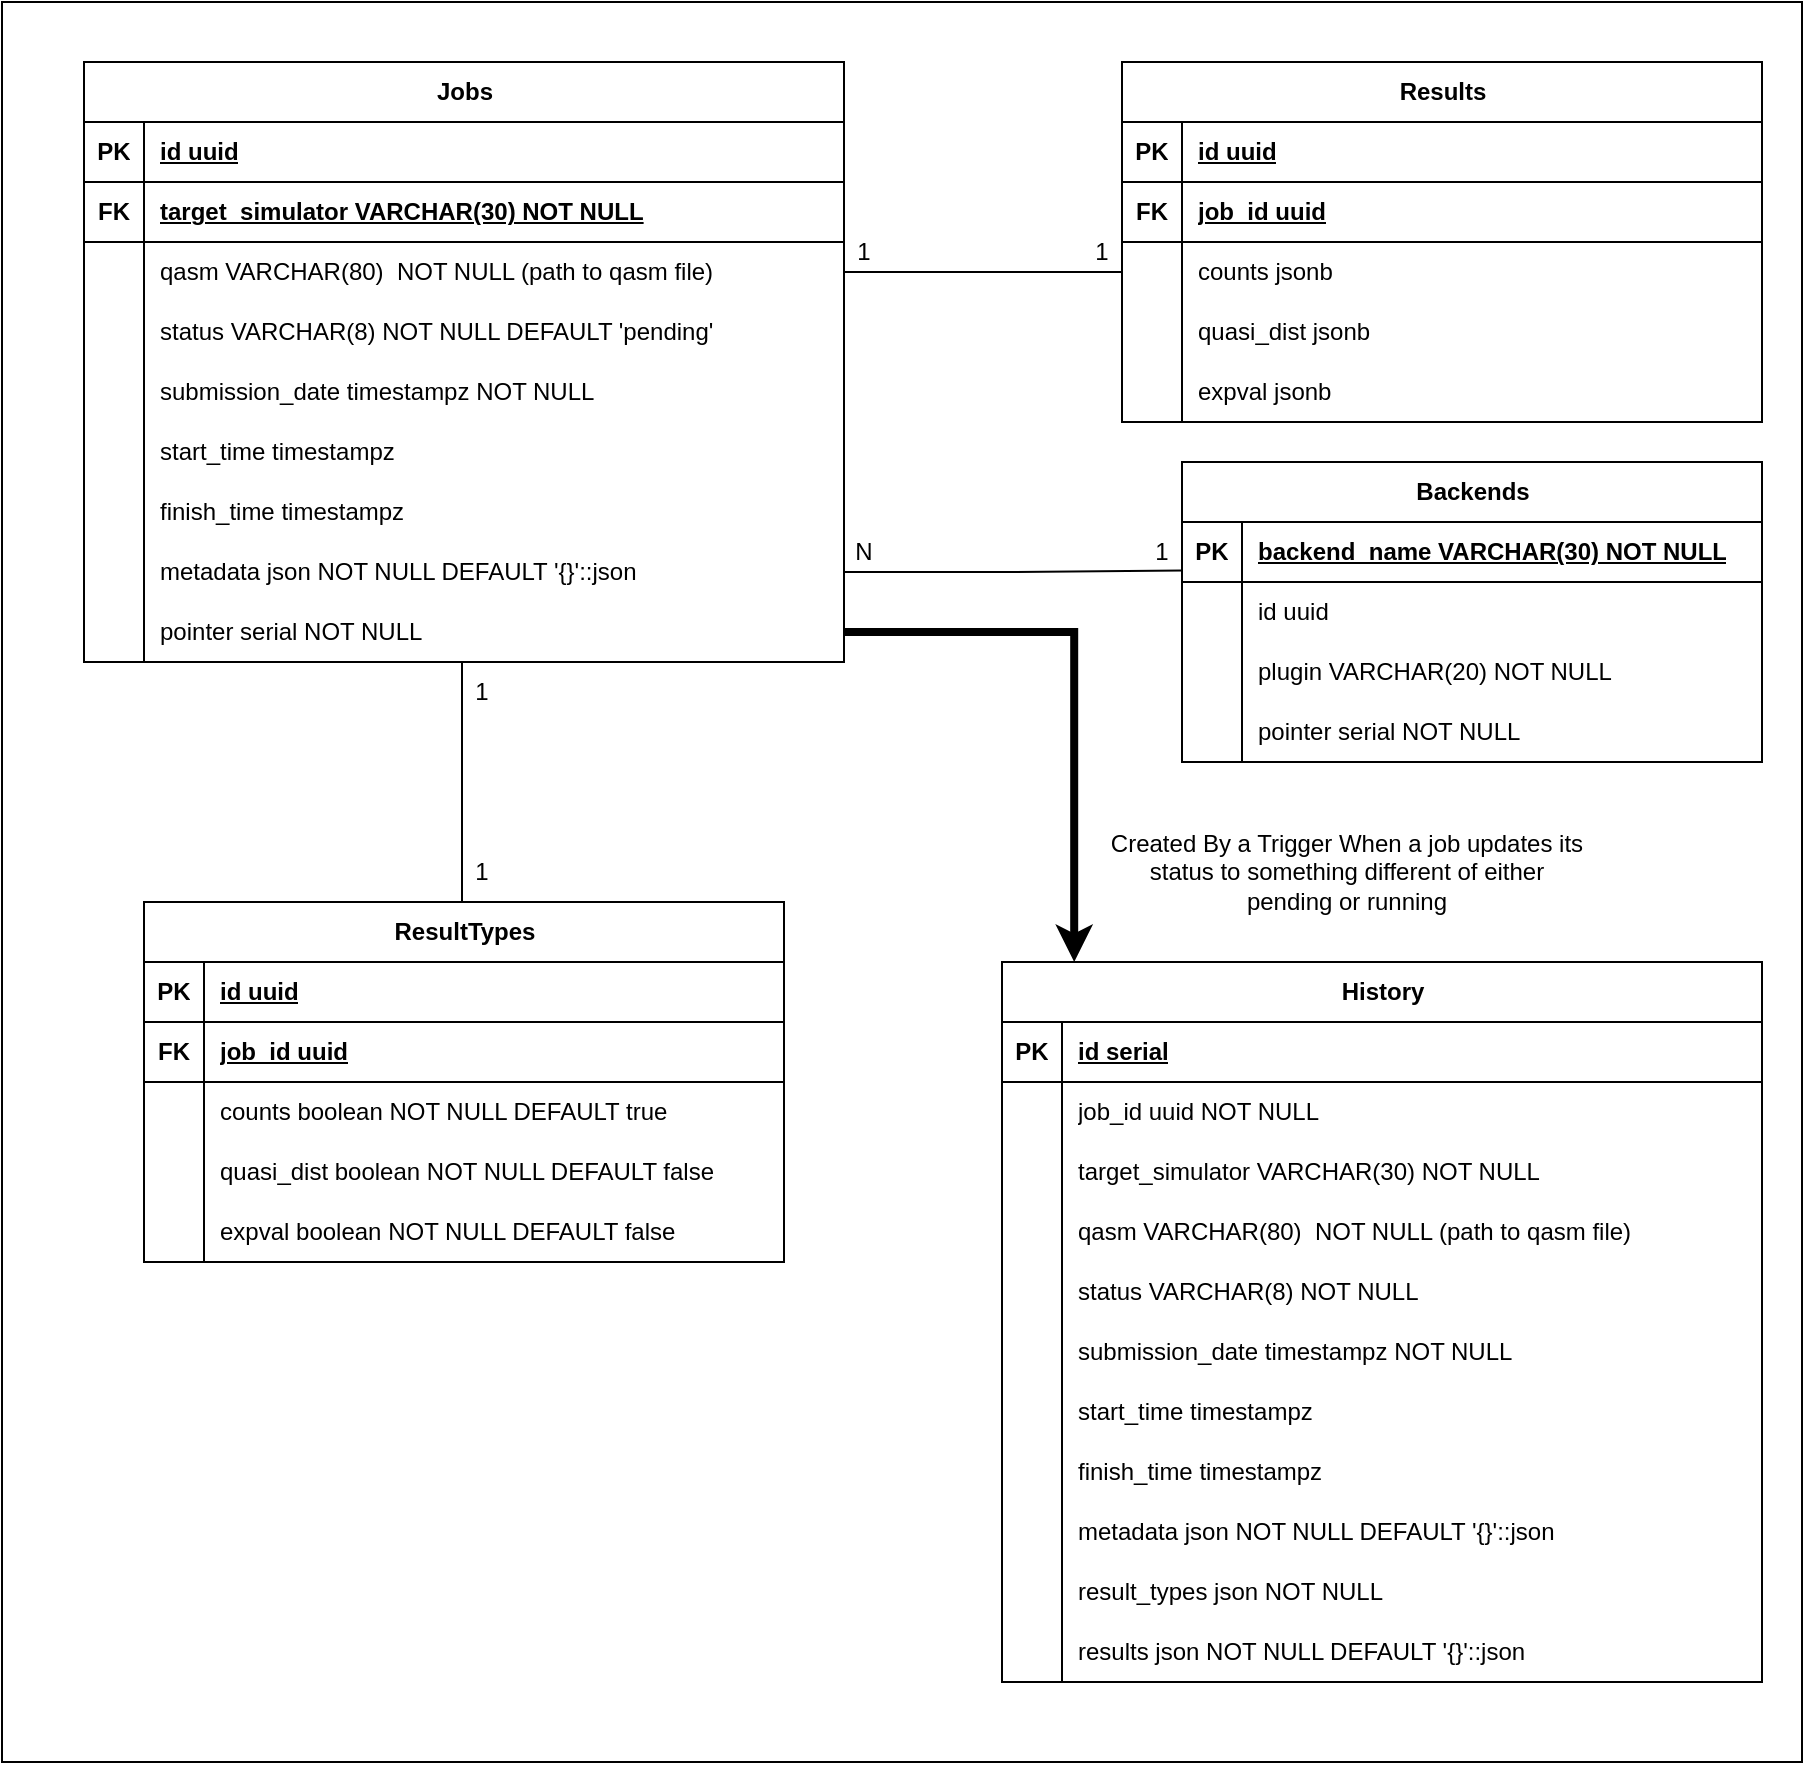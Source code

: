 <mxfile version="26.1.1">
  <diagram name="Page-1" id="h4b7B1U0zGi3hGMNGquD">
    <mxGraphModel dx="2218" dy="788" grid="1" gridSize="10" guides="1" tooltips="1" connect="1" arrows="1" fold="1" page="1" pageScale="1" pageWidth="850" pageHeight="1400" math="0" shadow="0">
      <root>
        <mxCell id="0" />
        <mxCell id="1" parent="0" />
        <mxCell id="34C8XOPe8z9zlyz_Jeeb-11" value="" style="rounded=0;whiteSpace=wrap;html=1;" parent="1" vertex="1">
          <mxGeometry x="-200" y="10" width="900" height="880" as="geometry" />
        </mxCell>
        <mxCell id="qSUmNrxb6bD3cXBzRYwh-1" value="Jobs" style="shape=table;startSize=30;container=1;collapsible=1;childLayout=tableLayout;fixedRows=1;rowLines=0;fontStyle=1;align=center;resizeLast=1;html=1;" parent="1" vertex="1">
          <mxGeometry x="-159" y="40" width="380" height="300" as="geometry" />
        </mxCell>
        <mxCell id="qSUmNrxb6bD3cXBzRYwh-2" value="" style="shape=tableRow;horizontal=0;startSize=0;swimlaneHead=0;swimlaneBody=0;fillColor=none;collapsible=0;dropTarget=0;points=[[0,0.5],[1,0.5]];portConstraint=eastwest;top=0;left=0;right=0;bottom=1;" parent="qSUmNrxb6bD3cXBzRYwh-1" vertex="1">
          <mxGeometry y="30" width="380" height="30" as="geometry" />
        </mxCell>
        <mxCell id="qSUmNrxb6bD3cXBzRYwh-3" value="PK" style="shape=partialRectangle;connectable=0;fillColor=none;top=0;left=0;bottom=0;right=0;fontStyle=1;overflow=hidden;whiteSpace=wrap;html=1;" parent="qSUmNrxb6bD3cXBzRYwh-2" vertex="1">
          <mxGeometry width="30" height="30" as="geometry">
            <mxRectangle width="30" height="30" as="alternateBounds" />
          </mxGeometry>
        </mxCell>
        <mxCell id="qSUmNrxb6bD3cXBzRYwh-4" value="id uuid" style="shape=partialRectangle;connectable=0;fillColor=none;top=0;left=0;bottom=0;right=0;align=left;spacingLeft=6;fontStyle=5;overflow=hidden;whiteSpace=wrap;html=1;" parent="qSUmNrxb6bD3cXBzRYwh-2" vertex="1">
          <mxGeometry x="30" width="350" height="30" as="geometry">
            <mxRectangle width="350" height="30" as="alternateBounds" />
          </mxGeometry>
        </mxCell>
        <mxCell id="34C8XOPe8z9zlyz_Jeeb-1" value="" style="shape=tableRow;horizontal=0;startSize=0;swimlaneHead=0;swimlaneBody=0;fillColor=none;collapsible=0;dropTarget=0;points=[[0,0.5],[1,0.5]];portConstraint=eastwest;top=0;left=0;right=0;bottom=1;" parent="qSUmNrxb6bD3cXBzRYwh-1" vertex="1">
          <mxGeometry y="60" width="380" height="30" as="geometry" />
        </mxCell>
        <mxCell id="34C8XOPe8z9zlyz_Jeeb-2" value="FK" style="shape=partialRectangle;connectable=0;fillColor=none;top=0;left=0;bottom=0;right=0;fontStyle=1;overflow=hidden;whiteSpace=wrap;html=1;" parent="34C8XOPe8z9zlyz_Jeeb-1" vertex="1">
          <mxGeometry width="30" height="30" as="geometry">
            <mxRectangle width="30" height="30" as="alternateBounds" />
          </mxGeometry>
        </mxCell>
        <mxCell id="34C8XOPe8z9zlyz_Jeeb-3" value="target_simulator VARCHAR(30) NOT NULL" style="shape=partialRectangle;connectable=0;fillColor=none;top=0;left=0;bottom=0;right=0;align=left;spacingLeft=6;fontStyle=5;overflow=hidden;whiteSpace=wrap;html=1;" parent="34C8XOPe8z9zlyz_Jeeb-1" vertex="1">
          <mxGeometry x="30" width="350" height="30" as="geometry">
            <mxRectangle width="350" height="30" as="alternateBounds" />
          </mxGeometry>
        </mxCell>
        <mxCell id="qSUmNrxb6bD3cXBzRYwh-11" value="" style="shape=tableRow;horizontal=0;startSize=0;swimlaneHead=0;swimlaneBody=0;fillColor=none;collapsible=0;dropTarget=0;points=[[0,0.5],[1,0.5]];portConstraint=eastwest;top=0;left=0;right=0;bottom=0;" parent="qSUmNrxb6bD3cXBzRYwh-1" vertex="1">
          <mxGeometry y="90" width="380" height="30" as="geometry" />
        </mxCell>
        <mxCell id="qSUmNrxb6bD3cXBzRYwh-12" value="" style="shape=partialRectangle;connectable=0;fillColor=none;top=0;left=0;bottom=0;right=0;editable=1;overflow=hidden;whiteSpace=wrap;html=1;" parent="qSUmNrxb6bD3cXBzRYwh-11" vertex="1">
          <mxGeometry width="30" height="30" as="geometry">
            <mxRectangle width="30" height="30" as="alternateBounds" />
          </mxGeometry>
        </mxCell>
        <mxCell id="qSUmNrxb6bD3cXBzRYwh-13" value="qasm VARCHAR(80)&amp;nbsp; NOT NULL (path to qasm file)&lt;span style=&quot;color: light-dark(rgb(0, 0, 0), rgb(255, 255, 255)); background-color: transparent;&quot;&gt;&amp;nbsp;&lt;/span&gt;" style="shape=partialRectangle;connectable=0;fillColor=none;top=0;left=0;bottom=0;right=0;align=left;spacingLeft=6;overflow=hidden;whiteSpace=wrap;html=1;" parent="qSUmNrxb6bD3cXBzRYwh-11" vertex="1">
          <mxGeometry x="30" width="350" height="30" as="geometry">
            <mxRectangle width="350" height="30" as="alternateBounds" />
          </mxGeometry>
        </mxCell>
        <mxCell id="qSUmNrxb6bD3cXBzRYwh-14" value="" style="shape=tableRow;horizontal=0;startSize=0;swimlaneHead=0;swimlaneBody=0;fillColor=none;collapsible=0;dropTarget=0;points=[[0,0.5],[1,0.5]];portConstraint=eastwest;top=0;left=0;right=0;bottom=0;" parent="qSUmNrxb6bD3cXBzRYwh-1" vertex="1">
          <mxGeometry y="120" width="380" height="30" as="geometry" />
        </mxCell>
        <mxCell id="qSUmNrxb6bD3cXBzRYwh-15" value="" style="shape=partialRectangle;connectable=0;fillColor=none;top=0;left=0;bottom=0;right=0;editable=1;overflow=hidden;whiteSpace=wrap;html=1;" parent="qSUmNrxb6bD3cXBzRYwh-14" vertex="1">
          <mxGeometry width="30" height="30" as="geometry">
            <mxRectangle width="30" height="30" as="alternateBounds" />
          </mxGeometry>
        </mxCell>
        <mxCell id="qSUmNrxb6bD3cXBzRYwh-16" value="status VARCHAR(8) NOT NULL DEFAULT &#39;pending&#39;" style="shape=partialRectangle;connectable=0;fillColor=none;top=0;left=0;bottom=0;right=0;align=left;spacingLeft=6;overflow=hidden;whiteSpace=wrap;html=1;" parent="qSUmNrxb6bD3cXBzRYwh-14" vertex="1">
          <mxGeometry x="30" width="350" height="30" as="geometry">
            <mxRectangle width="350" height="30" as="alternateBounds" />
          </mxGeometry>
        </mxCell>
        <mxCell id="qSUmNrxb6bD3cXBzRYwh-29" value="" style="shape=tableRow;horizontal=0;startSize=0;swimlaneHead=0;swimlaneBody=0;fillColor=none;collapsible=0;dropTarget=0;points=[[0,0.5],[1,0.5]];portConstraint=eastwest;top=0;left=0;right=0;bottom=0;" parent="qSUmNrxb6bD3cXBzRYwh-1" vertex="1">
          <mxGeometry y="150" width="380" height="30" as="geometry" />
        </mxCell>
        <mxCell id="qSUmNrxb6bD3cXBzRYwh-30" value="" style="shape=partialRectangle;connectable=0;fillColor=none;top=0;left=0;bottom=0;right=0;editable=1;overflow=hidden;whiteSpace=wrap;html=1;" parent="qSUmNrxb6bD3cXBzRYwh-29" vertex="1">
          <mxGeometry width="30" height="30" as="geometry">
            <mxRectangle width="30" height="30" as="alternateBounds" />
          </mxGeometry>
        </mxCell>
        <mxCell id="qSUmNrxb6bD3cXBzRYwh-31" value="submission_date timestampz NOT NULL" style="shape=partialRectangle;connectable=0;fillColor=none;top=0;left=0;bottom=0;right=0;align=left;spacingLeft=6;overflow=hidden;whiteSpace=wrap;html=1;" parent="qSUmNrxb6bD3cXBzRYwh-29" vertex="1">
          <mxGeometry x="30" width="350" height="30" as="geometry">
            <mxRectangle width="350" height="30" as="alternateBounds" />
          </mxGeometry>
        </mxCell>
        <mxCell id="qSUmNrxb6bD3cXBzRYwh-32" value="" style="shape=tableRow;horizontal=0;startSize=0;swimlaneHead=0;swimlaneBody=0;fillColor=none;collapsible=0;dropTarget=0;points=[[0,0.5],[1,0.5]];portConstraint=eastwest;top=0;left=0;right=0;bottom=0;" parent="qSUmNrxb6bD3cXBzRYwh-1" vertex="1">
          <mxGeometry y="180" width="380" height="30" as="geometry" />
        </mxCell>
        <mxCell id="qSUmNrxb6bD3cXBzRYwh-33" value="" style="shape=partialRectangle;connectable=0;fillColor=none;top=0;left=0;bottom=0;right=0;editable=1;overflow=hidden;whiteSpace=wrap;html=1;" parent="qSUmNrxb6bD3cXBzRYwh-32" vertex="1">
          <mxGeometry width="30" height="30" as="geometry">
            <mxRectangle width="30" height="30" as="alternateBounds" />
          </mxGeometry>
        </mxCell>
        <mxCell id="qSUmNrxb6bD3cXBzRYwh-34" value="start_time timestampz" style="shape=partialRectangle;connectable=0;fillColor=none;top=0;left=0;bottom=0;right=0;align=left;spacingLeft=6;overflow=hidden;whiteSpace=wrap;html=1;" parent="qSUmNrxb6bD3cXBzRYwh-32" vertex="1">
          <mxGeometry x="30" width="350" height="30" as="geometry">
            <mxRectangle width="350" height="30" as="alternateBounds" />
          </mxGeometry>
        </mxCell>
        <mxCell id="qSUmNrxb6bD3cXBzRYwh-60" value="" style="shape=tableRow;horizontal=0;startSize=0;swimlaneHead=0;swimlaneBody=0;fillColor=none;collapsible=0;dropTarget=0;points=[[0,0.5],[1,0.5]];portConstraint=eastwest;top=0;left=0;right=0;bottom=0;" parent="qSUmNrxb6bD3cXBzRYwh-1" vertex="1">
          <mxGeometry y="210" width="380" height="30" as="geometry" />
        </mxCell>
        <mxCell id="qSUmNrxb6bD3cXBzRYwh-61" value="" style="shape=partialRectangle;connectable=0;fillColor=none;top=0;left=0;bottom=0;right=0;editable=1;overflow=hidden;whiteSpace=wrap;html=1;" parent="qSUmNrxb6bD3cXBzRYwh-60" vertex="1">
          <mxGeometry width="30" height="30" as="geometry">
            <mxRectangle width="30" height="30" as="alternateBounds" />
          </mxGeometry>
        </mxCell>
        <mxCell id="qSUmNrxb6bD3cXBzRYwh-62" value="finish_time timestampz" style="shape=partialRectangle;connectable=0;fillColor=none;top=0;left=0;bottom=0;right=0;align=left;spacingLeft=6;overflow=hidden;whiteSpace=wrap;html=1;" parent="qSUmNrxb6bD3cXBzRYwh-60" vertex="1">
          <mxGeometry x="30" width="350" height="30" as="geometry">
            <mxRectangle width="350" height="30" as="alternateBounds" />
          </mxGeometry>
        </mxCell>
        <mxCell id="qSUmNrxb6bD3cXBzRYwh-69" value="" style="shape=tableRow;horizontal=0;startSize=0;swimlaneHead=0;swimlaneBody=0;fillColor=none;collapsible=0;dropTarget=0;points=[[0,0.5],[1,0.5]];portConstraint=eastwest;top=0;left=0;right=0;bottom=0;" parent="qSUmNrxb6bD3cXBzRYwh-1" vertex="1">
          <mxGeometry y="240" width="380" height="30" as="geometry" />
        </mxCell>
        <mxCell id="qSUmNrxb6bD3cXBzRYwh-70" value="" style="shape=partialRectangle;connectable=0;fillColor=none;top=0;left=0;bottom=0;right=0;editable=1;overflow=hidden;whiteSpace=wrap;html=1;" parent="qSUmNrxb6bD3cXBzRYwh-69" vertex="1">
          <mxGeometry width="30" height="30" as="geometry">
            <mxRectangle width="30" height="30" as="alternateBounds" />
          </mxGeometry>
        </mxCell>
        <mxCell id="qSUmNrxb6bD3cXBzRYwh-71" value="metadata json NOT NULL DEFAULT &#39;{}&#39;::json" style="shape=partialRectangle;connectable=0;fillColor=none;top=0;left=0;bottom=0;right=0;align=left;spacingLeft=6;overflow=hidden;whiteSpace=wrap;html=1;" parent="qSUmNrxb6bD3cXBzRYwh-69" vertex="1">
          <mxGeometry x="30" width="350" height="30" as="geometry">
            <mxRectangle width="350" height="30" as="alternateBounds" />
          </mxGeometry>
        </mxCell>
        <mxCell id="qjQ7KPCYM_x2GBIL7XWy-1" value="" style="shape=tableRow;horizontal=0;startSize=0;swimlaneHead=0;swimlaneBody=0;fillColor=none;collapsible=0;dropTarget=0;points=[[0,0.5],[1,0.5]];portConstraint=eastwest;top=0;left=0;right=0;bottom=0;" parent="qSUmNrxb6bD3cXBzRYwh-1" vertex="1">
          <mxGeometry y="270" width="380" height="30" as="geometry" />
        </mxCell>
        <mxCell id="qjQ7KPCYM_x2GBIL7XWy-2" value="" style="shape=partialRectangle;connectable=0;fillColor=none;top=0;left=0;bottom=0;right=0;editable=1;overflow=hidden;whiteSpace=wrap;html=1;" parent="qjQ7KPCYM_x2GBIL7XWy-1" vertex="1">
          <mxGeometry width="30" height="30" as="geometry">
            <mxRectangle width="30" height="30" as="alternateBounds" />
          </mxGeometry>
        </mxCell>
        <mxCell id="qjQ7KPCYM_x2GBIL7XWy-3" value="pointer serial NOT NULL" style="shape=partialRectangle;connectable=0;fillColor=none;top=0;left=0;bottom=0;right=0;align=left;spacingLeft=6;overflow=hidden;whiteSpace=wrap;html=1;" parent="qjQ7KPCYM_x2GBIL7XWy-1" vertex="1">
          <mxGeometry x="30" width="350" height="30" as="geometry">
            <mxRectangle width="350" height="30" as="alternateBounds" />
          </mxGeometry>
        </mxCell>
        <mxCell id="qSUmNrxb6bD3cXBzRYwh-76" value="Results" style="shape=table;startSize=30;container=1;collapsible=1;childLayout=tableLayout;fixedRows=1;rowLines=0;fontStyle=1;align=center;resizeLast=1;html=1;" parent="1" vertex="1">
          <mxGeometry x="360" y="40" width="320" height="180" as="geometry" />
        </mxCell>
        <mxCell id="qSUmNrxb6bD3cXBzRYwh-77" value="" style="shape=tableRow;horizontal=0;startSize=0;swimlaneHead=0;swimlaneBody=0;fillColor=none;collapsible=0;dropTarget=0;points=[[0,0.5],[1,0.5]];portConstraint=eastwest;top=0;left=0;right=0;bottom=1;" parent="qSUmNrxb6bD3cXBzRYwh-76" vertex="1">
          <mxGeometry y="30" width="320" height="30" as="geometry" />
        </mxCell>
        <mxCell id="qSUmNrxb6bD3cXBzRYwh-78" value="PK" style="shape=partialRectangle;connectable=0;fillColor=none;top=0;left=0;bottom=0;right=0;fontStyle=1;overflow=hidden;whiteSpace=wrap;html=1;" parent="qSUmNrxb6bD3cXBzRYwh-77" vertex="1">
          <mxGeometry width="30" height="30" as="geometry">
            <mxRectangle width="30" height="30" as="alternateBounds" />
          </mxGeometry>
        </mxCell>
        <mxCell id="qSUmNrxb6bD3cXBzRYwh-79" value="id uuid" style="shape=partialRectangle;connectable=0;fillColor=none;top=0;left=0;bottom=0;right=0;align=left;spacingLeft=6;fontStyle=5;overflow=hidden;whiteSpace=wrap;html=1;" parent="qSUmNrxb6bD3cXBzRYwh-77" vertex="1">
          <mxGeometry x="30" width="290" height="30" as="geometry">
            <mxRectangle width="290" height="30" as="alternateBounds" />
          </mxGeometry>
        </mxCell>
        <mxCell id="T5I2Iu4_kJFg0EDjNh_o-1" value="" style="shape=tableRow;horizontal=0;startSize=0;swimlaneHead=0;swimlaneBody=0;fillColor=none;collapsible=0;dropTarget=0;points=[[0,0.5],[1,0.5]];portConstraint=eastwest;top=0;left=0;right=0;bottom=1;" parent="qSUmNrxb6bD3cXBzRYwh-76" vertex="1">
          <mxGeometry y="60" width="320" height="30" as="geometry" />
        </mxCell>
        <mxCell id="T5I2Iu4_kJFg0EDjNh_o-2" value="FK" style="shape=partialRectangle;connectable=0;fillColor=none;top=0;left=0;bottom=0;right=0;fontStyle=1;overflow=hidden;whiteSpace=wrap;html=1;" parent="T5I2Iu4_kJFg0EDjNh_o-1" vertex="1">
          <mxGeometry width="30" height="30" as="geometry">
            <mxRectangle width="30" height="30" as="alternateBounds" />
          </mxGeometry>
        </mxCell>
        <mxCell id="T5I2Iu4_kJFg0EDjNh_o-3" value="job_id uuid" style="shape=partialRectangle;connectable=0;fillColor=none;top=0;left=0;bottom=0;right=0;align=left;spacingLeft=6;fontStyle=5;overflow=hidden;whiteSpace=wrap;html=1;" parent="T5I2Iu4_kJFg0EDjNh_o-1" vertex="1">
          <mxGeometry x="30" width="290" height="30" as="geometry">
            <mxRectangle width="290" height="30" as="alternateBounds" />
          </mxGeometry>
        </mxCell>
        <mxCell id="qSUmNrxb6bD3cXBzRYwh-83" value="" style="shape=tableRow;horizontal=0;startSize=0;swimlaneHead=0;swimlaneBody=0;fillColor=none;collapsible=0;dropTarget=0;points=[[0,0.5],[1,0.5]];portConstraint=eastwest;top=0;left=0;right=0;bottom=0;" parent="qSUmNrxb6bD3cXBzRYwh-76" vertex="1">
          <mxGeometry y="90" width="320" height="30" as="geometry" />
        </mxCell>
        <mxCell id="qSUmNrxb6bD3cXBzRYwh-84" value="" style="shape=partialRectangle;connectable=0;fillColor=none;top=0;left=0;bottom=0;right=0;editable=1;overflow=hidden;whiteSpace=wrap;html=1;" parent="qSUmNrxb6bD3cXBzRYwh-83" vertex="1">
          <mxGeometry width="30" height="30" as="geometry">
            <mxRectangle width="30" height="30" as="alternateBounds" />
          </mxGeometry>
        </mxCell>
        <mxCell id="qSUmNrxb6bD3cXBzRYwh-85" value="counts jsonb" style="shape=partialRectangle;connectable=0;fillColor=none;top=0;left=0;bottom=0;right=0;align=left;spacingLeft=6;overflow=hidden;whiteSpace=wrap;html=1;fontStyle=0;strokeWidth=4;strokeColor=inherit;" parent="qSUmNrxb6bD3cXBzRYwh-83" vertex="1">
          <mxGeometry x="30" width="290" height="30" as="geometry">
            <mxRectangle width="290" height="30" as="alternateBounds" />
          </mxGeometry>
        </mxCell>
        <mxCell id="T5I2Iu4_kJFg0EDjNh_o-5" value="" style="shape=tableRow;horizontal=0;startSize=0;swimlaneHead=0;swimlaneBody=0;fillColor=none;collapsible=0;dropTarget=0;points=[[0,0.5],[1,0.5]];portConstraint=eastwest;top=0;left=0;right=0;bottom=0;strokeColor=inherit;" parent="qSUmNrxb6bD3cXBzRYwh-76" vertex="1">
          <mxGeometry y="120" width="320" height="30" as="geometry" />
        </mxCell>
        <mxCell id="T5I2Iu4_kJFg0EDjNh_o-6" value="" style="shape=partialRectangle;connectable=0;fillColor=none;top=0;left=0;bottom=0;right=0;editable=1;overflow=hidden;whiteSpace=wrap;html=1;" parent="T5I2Iu4_kJFg0EDjNh_o-5" vertex="1">
          <mxGeometry width="30" height="30" as="geometry">
            <mxRectangle width="30" height="30" as="alternateBounds" />
          </mxGeometry>
        </mxCell>
        <mxCell id="T5I2Iu4_kJFg0EDjNh_o-7" value="quasi_dist jsonb" style="shape=partialRectangle;connectable=0;fillColor=none;top=0;left=0;bottom=0;right=0;align=left;spacingLeft=6;overflow=hidden;whiteSpace=wrap;html=1;fontStyle=0;strokeWidth=4;" parent="T5I2Iu4_kJFg0EDjNh_o-5" vertex="1">
          <mxGeometry x="30" width="290" height="30" as="geometry">
            <mxRectangle width="290" height="30" as="alternateBounds" />
          </mxGeometry>
        </mxCell>
        <mxCell id="T5I2Iu4_kJFg0EDjNh_o-8" value="" style="shape=tableRow;horizontal=0;startSize=0;swimlaneHead=0;swimlaneBody=0;fillColor=none;collapsible=0;dropTarget=0;points=[[0,0.5],[1,0.5]];portConstraint=eastwest;top=0;left=0;right=0;bottom=0;" parent="qSUmNrxb6bD3cXBzRYwh-76" vertex="1">
          <mxGeometry y="150" width="320" height="30" as="geometry" />
        </mxCell>
        <mxCell id="T5I2Iu4_kJFg0EDjNh_o-9" value="" style="shape=partialRectangle;connectable=0;fillColor=none;top=0;left=0;bottom=0;right=0;editable=1;overflow=hidden;whiteSpace=wrap;html=1;" parent="T5I2Iu4_kJFg0EDjNh_o-8" vertex="1">
          <mxGeometry width="30" height="30" as="geometry">
            <mxRectangle width="30" height="30" as="alternateBounds" />
          </mxGeometry>
        </mxCell>
        <mxCell id="T5I2Iu4_kJFg0EDjNh_o-10" value="expval&amp;nbsp;jsonb" style="shape=partialRectangle;connectable=0;fillColor=none;top=0;left=0;bottom=0;right=0;align=left;spacingLeft=6;overflow=hidden;whiteSpace=wrap;html=1;fontStyle=0;strokeWidth=4;" parent="T5I2Iu4_kJFg0EDjNh_o-8" vertex="1">
          <mxGeometry x="30" width="290" height="30" as="geometry">
            <mxRectangle width="290" height="30" as="alternateBounds" />
          </mxGeometry>
        </mxCell>
        <mxCell id="6Ae5rPAAOc8if27cERHe-1" style="edgeStyle=orthogonalEdgeStyle;rounded=0;orthogonalLoop=1;jettySize=auto;html=1;exitX=0;exitY=0.5;exitDx=0;exitDy=0;entryX=1;entryY=0.5;entryDx=0;entryDy=0;endArrow=none;startFill=0;" parent="1" source="qSUmNrxb6bD3cXBzRYwh-83" target="qSUmNrxb6bD3cXBzRYwh-11" edge="1">
          <mxGeometry relative="1" as="geometry">
            <mxPoint x="221" y="205" as="targetPoint" />
          </mxGeometry>
        </mxCell>
        <mxCell id="6Ae5rPAAOc8if27cERHe-2" value="1" style="text;html=1;align=center;verticalAlign=middle;whiteSpace=wrap;rounded=0;" parent="1" vertex="1">
          <mxGeometry x="221" y="120" width="20" height="30" as="geometry" />
        </mxCell>
        <mxCell id="6Ae5rPAAOc8if27cERHe-3" value="1" style="text;html=1;align=center;verticalAlign=middle;whiteSpace=wrap;rounded=0;" parent="1" vertex="1">
          <mxGeometry x="340" y="120" width="20" height="30" as="geometry" />
        </mxCell>
        <mxCell id="W-qpsUHP_9ViwNLiZ4CJ-2" value="ResultTypes" style="shape=table;startSize=30;container=1;collapsible=1;childLayout=tableLayout;fixedRows=1;rowLines=0;fontStyle=1;align=center;resizeLast=1;html=1;" parent="1" vertex="1">
          <mxGeometry x="-129" y="460" width="320" height="180" as="geometry" />
        </mxCell>
        <mxCell id="W-qpsUHP_9ViwNLiZ4CJ-3" value="" style="shape=tableRow;horizontal=0;startSize=0;swimlaneHead=0;swimlaneBody=0;fillColor=none;collapsible=0;dropTarget=0;points=[[0,0.5],[1,0.5]];portConstraint=eastwest;top=0;left=0;right=0;bottom=1;" parent="W-qpsUHP_9ViwNLiZ4CJ-2" vertex="1">
          <mxGeometry y="30" width="320" height="30" as="geometry" />
        </mxCell>
        <mxCell id="W-qpsUHP_9ViwNLiZ4CJ-4" value="PK" style="shape=partialRectangle;connectable=0;fillColor=none;top=0;left=0;bottom=0;right=0;fontStyle=1;overflow=hidden;whiteSpace=wrap;html=1;" parent="W-qpsUHP_9ViwNLiZ4CJ-3" vertex="1">
          <mxGeometry width="30" height="30" as="geometry">
            <mxRectangle width="30" height="30" as="alternateBounds" />
          </mxGeometry>
        </mxCell>
        <mxCell id="W-qpsUHP_9ViwNLiZ4CJ-5" value="id uuid" style="shape=partialRectangle;connectable=0;fillColor=none;top=0;left=0;bottom=0;right=0;align=left;spacingLeft=6;fontStyle=5;overflow=hidden;whiteSpace=wrap;html=1;" parent="W-qpsUHP_9ViwNLiZ4CJ-3" vertex="1">
          <mxGeometry x="30" width="290" height="30" as="geometry">
            <mxRectangle width="290" height="30" as="alternateBounds" />
          </mxGeometry>
        </mxCell>
        <mxCell id="W-qpsUHP_9ViwNLiZ4CJ-6" value="" style="shape=tableRow;horizontal=0;startSize=0;swimlaneHead=0;swimlaneBody=0;fillColor=none;collapsible=0;dropTarget=0;points=[[0,0.5],[1,0.5]];portConstraint=eastwest;top=0;left=0;right=0;bottom=1;" parent="W-qpsUHP_9ViwNLiZ4CJ-2" vertex="1">
          <mxGeometry y="60" width="320" height="30" as="geometry" />
        </mxCell>
        <mxCell id="W-qpsUHP_9ViwNLiZ4CJ-7" value="FK" style="shape=partialRectangle;connectable=0;fillColor=none;top=0;left=0;bottom=0;right=0;fontStyle=1;overflow=hidden;whiteSpace=wrap;html=1;" parent="W-qpsUHP_9ViwNLiZ4CJ-6" vertex="1">
          <mxGeometry width="30" height="30" as="geometry">
            <mxRectangle width="30" height="30" as="alternateBounds" />
          </mxGeometry>
        </mxCell>
        <mxCell id="W-qpsUHP_9ViwNLiZ4CJ-8" value="job_id uuid" style="shape=partialRectangle;connectable=0;fillColor=none;top=0;left=0;bottom=0;right=0;align=left;spacingLeft=6;fontStyle=5;overflow=hidden;whiteSpace=wrap;html=1;" parent="W-qpsUHP_9ViwNLiZ4CJ-6" vertex="1">
          <mxGeometry x="30" width="290" height="30" as="geometry">
            <mxRectangle width="290" height="30" as="alternateBounds" />
          </mxGeometry>
        </mxCell>
        <mxCell id="W-qpsUHP_9ViwNLiZ4CJ-9" value="" style="shape=tableRow;horizontal=0;startSize=0;swimlaneHead=0;swimlaneBody=0;fillColor=none;collapsible=0;dropTarget=0;points=[[0,0.5],[1,0.5]];portConstraint=eastwest;top=0;left=0;right=0;bottom=0;" parent="W-qpsUHP_9ViwNLiZ4CJ-2" vertex="1">
          <mxGeometry y="90" width="320" height="30" as="geometry" />
        </mxCell>
        <mxCell id="W-qpsUHP_9ViwNLiZ4CJ-10" value="" style="shape=partialRectangle;connectable=0;fillColor=none;top=0;left=0;bottom=0;right=0;editable=1;overflow=hidden;whiteSpace=wrap;html=1;" parent="W-qpsUHP_9ViwNLiZ4CJ-9" vertex="1">
          <mxGeometry width="30" height="30" as="geometry">
            <mxRectangle width="30" height="30" as="alternateBounds" />
          </mxGeometry>
        </mxCell>
        <mxCell id="W-qpsUHP_9ViwNLiZ4CJ-11" value="counts boolean NOT NULL DEFAULT true" style="shape=partialRectangle;connectable=0;fillColor=none;top=0;left=0;bottom=0;right=0;align=left;spacingLeft=6;overflow=hidden;whiteSpace=wrap;html=1;fontStyle=0;strokeWidth=4;" parent="W-qpsUHP_9ViwNLiZ4CJ-9" vertex="1">
          <mxGeometry x="30" width="290" height="30" as="geometry">
            <mxRectangle width="290" height="30" as="alternateBounds" />
          </mxGeometry>
        </mxCell>
        <mxCell id="W-qpsUHP_9ViwNLiZ4CJ-12" value="" style="shape=tableRow;horizontal=0;startSize=0;swimlaneHead=0;swimlaneBody=0;fillColor=none;collapsible=0;dropTarget=0;points=[[0,0.5],[1,0.5]];portConstraint=eastwest;top=0;left=0;right=0;bottom=0;" parent="W-qpsUHP_9ViwNLiZ4CJ-2" vertex="1">
          <mxGeometry y="120" width="320" height="30" as="geometry" />
        </mxCell>
        <mxCell id="W-qpsUHP_9ViwNLiZ4CJ-13" value="" style="shape=partialRectangle;connectable=0;fillColor=none;top=0;left=0;bottom=0;right=0;editable=1;overflow=hidden;whiteSpace=wrap;html=1;" parent="W-qpsUHP_9ViwNLiZ4CJ-12" vertex="1">
          <mxGeometry width="30" height="30" as="geometry">
            <mxRectangle width="30" height="30" as="alternateBounds" />
          </mxGeometry>
        </mxCell>
        <mxCell id="W-qpsUHP_9ViwNLiZ4CJ-14" value="quasi_dist boolean NOT NULL DEFAULT false" style="shape=partialRectangle;connectable=0;fillColor=none;top=0;left=0;bottom=0;right=0;align=left;spacingLeft=6;overflow=hidden;whiteSpace=wrap;html=1;fontStyle=0;strokeWidth=4;" parent="W-qpsUHP_9ViwNLiZ4CJ-12" vertex="1">
          <mxGeometry x="30" width="290" height="30" as="geometry">
            <mxRectangle width="290" height="30" as="alternateBounds" />
          </mxGeometry>
        </mxCell>
        <mxCell id="W-qpsUHP_9ViwNLiZ4CJ-15" value="" style="shape=tableRow;horizontal=0;startSize=0;swimlaneHead=0;swimlaneBody=0;fillColor=none;collapsible=0;dropTarget=0;points=[[0,0.5],[1,0.5]];portConstraint=eastwest;top=0;left=0;right=0;bottom=0;" parent="W-qpsUHP_9ViwNLiZ4CJ-2" vertex="1">
          <mxGeometry y="150" width="320" height="30" as="geometry" />
        </mxCell>
        <mxCell id="W-qpsUHP_9ViwNLiZ4CJ-16" value="" style="shape=partialRectangle;connectable=0;fillColor=none;top=0;left=0;bottom=0;right=0;editable=1;overflow=hidden;whiteSpace=wrap;html=1;" parent="W-qpsUHP_9ViwNLiZ4CJ-15" vertex="1">
          <mxGeometry width="30" height="30" as="geometry">
            <mxRectangle width="30" height="30" as="alternateBounds" />
          </mxGeometry>
        </mxCell>
        <mxCell id="W-qpsUHP_9ViwNLiZ4CJ-17" value="expval boolean NOT NULL DEFAULT false" style="shape=partialRectangle;connectable=0;fillColor=none;top=0;left=0;bottom=0;right=0;align=left;spacingLeft=6;overflow=hidden;whiteSpace=wrap;html=1;fontStyle=0;strokeWidth=4;" parent="W-qpsUHP_9ViwNLiZ4CJ-15" vertex="1">
          <mxGeometry x="30" width="290" height="30" as="geometry">
            <mxRectangle width="290" height="30" as="alternateBounds" />
          </mxGeometry>
        </mxCell>
        <mxCell id="W-qpsUHP_9ViwNLiZ4CJ-22" value="" style="endArrow=none;html=1;rounded=0;entryX=0;entryY=0;entryDx=0;entryDy=0;" parent="1" target="W-qpsUHP_9ViwNLiZ4CJ-23" edge="1">
          <mxGeometry width="50" height="50" relative="1" as="geometry">
            <mxPoint x="30" y="460" as="sourcePoint" />
            <mxPoint x="80" y="480" as="targetPoint" />
          </mxGeometry>
        </mxCell>
        <mxCell id="W-qpsUHP_9ViwNLiZ4CJ-23" value="1" style="text;html=1;align=center;verticalAlign=middle;whiteSpace=wrap;rounded=0;" parent="1" vertex="1">
          <mxGeometry x="30" y="340" width="20" height="30" as="geometry" />
        </mxCell>
        <mxCell id="W-qpsUHP_9ViwNLiZ4CJ-24" value="1" style="text;html=1;align=center;verticalAlign=middle;whiteSpace=wrap;rounded=0;" parent="1" vertex="1">
          <mxGeometry x="30" y="430" width="20" height="30" as="geometry" />
        </mxCell>
        <mxCell id="We7EcWsg33r6Rnitrluk-1" value="Backends" style="shape=table;startSize=30;container=1;collapsible=1;childLayout=tableLayout;fixedRows=1;rowLines=0;fontStyle=1;align=center;resizeLast=1;html=1;" parent="1" vertex="1">
          <mxGeometry x="390" y="240" width="290" height="150" as="geometry" />
        </mxCell>
        <mxCell id="We7EcWsg33r6Rnitrluk-2" value="" style="shape=tableRow;horizontal=0;startSize=0;swimlaneHead=0;swimlaneBody=0;fillColor=none;collapsible=0;dropTarget=0;points=[[0,0.5],[1,0.5]];portConstraint=eastwest;top=0;left=0;right=0;bottom=1;" parent="We7EcWsg33r6Rnitrluk-1" vertex="1">
          <mxGeometry y="30" width="290" height="30" as="geometry" />
        </mxCell>
        <mxCell id="We7EcWsg33r6Rnitrluk-3" value="PK" style="shape=partialRectangle;connectable=0;fillColor=none;top=0;left=0;bottom=0;right=0;fontStyle=1;overflow=hidden;whiteSpace=wrap;html=1;" parent="We7EcWsg33r6Rnitrluk-2" vertex="1">
          <mxGeometry width="30" height="30" as="geometry">
            <mxRectangle width="30" height="30" as="alternateBounds" />
          </mxGeometry>
        </mxCell>
        <mxCell id="We7EcWsg33r6Rnitrluk-4" value="backend_name VARCHAR(30) NOT NULL" style="shape=partialRectangle;connectable=0;fillColor=none;top=0;left=0;bottom=0;right=0;align=left;spacingLeft=6;fontStyle=5;overflow=hidden;whiteSpace=wrap;html=1;" parent="We7EcWsg33r6Rnitrluk-2" vertex="1">
          <mxGeometry x="30" width="260" height="30" as="geometry">
            <mxRectangle width="260" height="30" as="alternateBounds" />
          </mxGeometry>
        </mxCell>
        <mxCell id="We7EcWsg33r6Rnitrluk-5" value="" style="shape=tableRow;horizontal=0;startSize=0;swimlaneHead=0;swimlaneBody=0;fillColor=none;collapsible=0;dropTarget=0;points=[[0,0.5],[1,0.5]];portConstraint=eastwest;top=0;left=0;right=0;bottom=0;" parent="We7EcWsg33r6Rnitrluk-1" vertex="1">
          <mxGeometry y="60" width="290" height="30" as="geometry" />
        </mxCell>
        <mxCell id="We7EcWsg33r6Rnitrluk-6" value="" style="shape=partialRectangle;connectable=0;fillColor=none;top=0;left=0;bottom=0;right=0;editable=1;overflow=hidden;whiteSpace=wrap;html=1;" parent="We7EcWsg33r6Rnitrluk-5" vertex="1">
          <mxGeometry width="30" height="30" as="geometry">
            <mxRectangle width="30" height="30" as="alternateBounds" />
          </mxGeometry>
        </mxCell>
        <mxCell id="We7EcWsg33r6Rnitrluk-7" value="id uuid" style="shape=partialRectangle;connectable=0;fillColor=none;top=0;left=0;bottom=0;right=0;align=left;spacingLeft=6;overflow=hidden;whiteSpace=wrap;html=1;" parent="We7EcWsg33r6Rnitrluk-5" vertex="1">
          <mxGeometry x="30" width="260" height="30" as="geometry">
            <mxRectangle width="260" height="30" as="alternateBounds" />
          </mxGeometry>
        </mxCell>
        <mxCell id="We7EcWsg33r6Rnitrluk-8" value="" style="shape=tableRow;horizontal=0;startSize=0;swimlaneHead=0;swimlaneBody=0;fillColor=none;collapsible=0;dropTarget=0;points=[[0,0.5],[1,0.5]];portConstraint=eastwest;top=0;left=0;right=0;bottom=0;" parent="We7EcWsg33r6Rnitrluk-1" vertex="1">
          <mxGeometry y="90" width="290" height="30" as="geometry" />
        </mxCell>
        <mxCell id="We7EcWsg33r6Rnitrluk-9" value="" style="shape=partialRectangle;connectable=0;fillColor=none;top=0;left=0;bottom=0;right=0;editable=1;overflow=hidden;whiteSpace=wrap;html=1;" parent="We7EcWsg33r6Rnitrluk-8" vertex="1">
          <mxGeometry width="30" height="30" as="geometry">
            <mxRectangle width="30" height="30" as="alternateBounds" />
          </mxGeometry>
        </mxCell>
        <mxCell id="We7EcWsg33r6Rnitrluk-10" value="plugin VARCHAR(20) NOT NULL" style="shape=partialRectangle;connectable=0;fillColor=none;top=0;left=0;bottom=0;right=0;align=left;spacingLeft=6;overflow=hidden;whiteSpace=wrap;html=1;" parent="We7EcWsg33r6Rnitrluk-8" vertex="1">
          <mxGeometry x="30" width="260" height="30" as="geometry">
            <mxRectangle width="260" height="30" as="alternateBounds" />
          </mxGeometry>
        </mxCell>
        <mxCell id="qjQ7KPCYM_x2GBIL7XWy-4" value="" style="shape=tableRow;horizontal=0;startSize=0;swimlaneHead=0;swimlaneBody=0;fillColor=none;collapsible=0;dropTarget=0;points=[[0,0.5],[1,0.5]];portConstraint=eastwest;top=0;left=0;right=0;bottom=0;" parent="We7EcWsg33r6Rnitrluk-1" vertex="1">
          <mxGeometry y="120" width="290" height="30" as="geometry" />
        </mxCell>
        <mxCell id="qjQ7KPCYM_x2GBIL7XWy-5" value="" style="shape=partialRectangle;connectable=0;fillColor=none;top=0;left=0;bottom=0;right=0;editable=1;overflow=hidden;whiteSpace=wrap;html=1;" parent="qjQ7KPCYM_x2GBIL7XWy-4" vertex="1">
          <mxGeometry width="30" height="30" as="geometry">
            <mxRectangle width="30" height="30" as="alternateBounds" />
          </mxGeometry>
        </mxCell>
        <mxCell id="qjQ7KPCYM_x2GBIL7XWy-6" value="pointer serial NOT NULL" style="shape=partialRectangle;connectable=0;fillColor=none;top=0;left=0;bottom=0;right=0;align=left;spacingLeft=6;overflow=hidden;whiteSpace=wrap;html=1;" parent="qjQ7KPCYM_x2GBIL7XWy-4" vertex="1">
          <mxGeometry x="30" width="260" height="30" as="geometry">
            <mxRectangle width="260" height="30" as="alternateBounds" />
          </mxGeometry>
        </mxCell>
        <mxCell id="34C8XOPe8z9zlyz_Jeeb-6" value="N" style="text;html=1;align=center;verticalAlign=middle;whiteSpace=wrap;rounded=0;" parent="1" vertex="1">
          <mxGeometry x="221" y="270" width="20" height="30" as="geometry" />
        </mxCell>
        <mxCell id="34C8XOPe8z9zlyz_Jeeb-7" value="1" style="text;html=1;align=center;verticalAlign=middle;whiteSpace=wrap;rounded=0;" parent="1" vertex="1">
          <mxGeometry x="370" y="270" width="20" height="30" as="geometry" />
        </mxCell>
        <mxCell id="qO6en2n2W8SISGNeuQ6--1" value="History" style="shape=table;startSize=30;container=1;collapsible=1;childLayout=tableLayout;fixedRows=1;rowLines=0;fontStyle=1;align=center;resizeLast=1;html=1;" parent="1" vertex="1">
          <mxGeometry x="300" y="490" width="380" height="360" as="geometry" />
        </mxCell>
        <mxCell id="qO6en2n2W8SISGNeuQ6--2" value="" style="shape=tableRow;horizontal=0;startSize=0;swimlaneHead=0;swimlaneBody=0;fillColor=none;collapsible=0;dropTarget=0;points=[[0,0.5],[1,0.5]];portConstraint=eastwest;top=0;left=0;right=0;bottom=1;" parent="qO6en2n2W8SISGNeuQ6--1" vertex="1">
          <mxGeometry y="30" width="380" height="30" as="geometry" />
        </mxCell>
        <mxCell id="qO6en2n2W8SISGNeuQ6--3" value="PK" style="shape=partialRectangle;connectable=0;fillColor=none;top=0;left=0;bottom=0;right=0;fontStyle=1;overflow=hidden;whiteSpace=wrap;html=1;" parent="qO6en2n2W8SISGNeuQ6--2" vertex="1">
          <mxGeometry width="30" height="30" as="geometry">
            <mxRectangle width="30" height="30" as="alternateBounds" />
          </mxGeometry>
        </mxCell>
        <mxCell id="qO6en2n2W8SISGNeuQ6--4" value="id serial" style="shape=partialRectangle;connectable=0;fillColor=none;top=0;left=0;bottom=0;right=0;align=left;spacingLeft=6;fontStyle=5;overflow=hidden;whiteSpace=wrap;html=1;" parent="qO6en2n2W8SISGNeuQ6--2" vertex="1">
          <mxGeometry x="30" width="350" height="30" as="geometry">
            <mxRectangle width="350" height="30" as="alternateBounds" />
          </mxGeometry>
        </mxCell>
        <mxCell id="qO6en2n2W8SISGNeuQ6--35" style="shape=tableRow;horizontal=0;startSize=0;swimlaneHead=0;swimlaneBody=0;fillColor=none;collapsible=0;dropTarget=0;points=[[0,0.5],[1,0.5]];portConstraint=eastwest;top=0;left=0;right=0;bottom=0;" parent="qO6en2n2W8SISGNeuQ6--1" vertex="1">
          <mxGeometry y="60" width="380" height="30" as="geometry" />
        </mxCell>
        <mxCell id="qO6en2n2W8SISGNeuQ6--36" style="shape=partialRectangle;connectable=0;fillColor=none;top=0;left=0;bottom=0;right=0;editable=1;overflow=hidden;whiteSpace=wrap;html=1;" parent="qO6en2n2W8SISGNeuQ6--35" vertex="1">
          <mxGeometry width="30" height="30" as="geometry">
            <mxRectangle width="30" height="30" as="alternateBounds" />
          </mxGeometry>
        </mxCell>
        <mxCell id="qO6en2n2W8SISGNeuQ6--37" value="job_id uuid NOT NULL" style="shape=partialRectangle;connectable=0;fillColor=none;top=0;left=0;bottom=0;right=0;align=left;spacingLeft=6;overflow=hidden;whiteSpace=wrap;html=1;" parent="qO6en2n2W8SISGNeuQ6--35" vertex="1">
          <mxGeometry x="30" width="350" height="30" as="geometry">
            <mxRectangle width="350" height="30" as="alternateBounds" />
          </mxGeometry>
        </mxCell>
        <mxCell id="qO6en2n2W8SISGNeuQ6--32" style="shape=tableRow;horizontal=0;startSize=0;swimlaneHead=0;swimlaneBody=0;fillColor=none;collapsible=0;dropTarget=0;points=[[0,0.5],[1,0.5]];portConstraint=eastwest;top=0;left=0;right=0;bottom=0;" parent="qO6en2n2W8SISGNeuQ6--1" vertex="1">
          <mxGeometry y="90" width="380" height="30" as="geometry" />
        </mxCell>
        <mxCell id="qO6en2n2W8SISGNeuQ6--33" style="shape=partialRectangle;connectable=0;fillColor=none;top=0;left=0;bottom=0;right=0;editable=1;overflow=hidden;whiteSpace=wrap;html=1;" parent="qO6en2n2W8SISGNeuQ6--32" vertex="1">
          <mxGeometry width="30" height="30" as="geometry">
            <mxRectangle width="30" height="30" as="alternateBounds" />
          </mxGeometry>
        </mxCell>
        <mxCell id="qO6en2n2W8SISGNeuQ6--34" value="target_simulator VARCHAR(30) NOT NULL" style="shape=partialRectangle;connectable=0;fillColor=none;top=0;left=0;bottom=0;right=0;align=left;spacingLeft=6;overflow=hidden;whiteSpace=wrap;html=1;" parent="qO6en2n2W8SISGNeuQ6--32" vertex="1">
          <mxGeometry x="30" width="350" height="30" as="geometry">
            <mxRectangle width="350" height="30" as="alternateBounds" />
          </mxGeometry>
        </mxCell>
        <mxCell id="qO6en2n2W8SISGNeuQ6--8" value="" style="shape=tableRow;horizontal=0;startSize=0;swimlaneHead=0;swimlaneBody=0;fillColor=none;collapsible=0;dropTarget=0;points=[[0,0.5],[1,0.5]];portConstraint=eastwest;top=0;left=0;right=0;bottom=0;" parent="qO6en2n2W8SISGNeuQ6--1" vertex="1">
          <mxGeometry y="120" width="380" height="30" as="geometry" />
        </mxCell>
        <mxCell id="qO6en2n2W8SISGNeuQ6--9" value="" style="shape=partialRectangle;connectable=0;fillColor=none;top=0;left=0;bottom=0;right=0;editable=1;overflow=hidden;whiteSpace=wrap;html=1;" parent="qO6en2n2W8SISGNeuQ6--8" vertex="1">
          <mxGeometry width="30" height="30" as="geometry">
            <mxRectangle width="30" height="30" as="alternateBounds" />
          </mxGeometry>
        </mxCell>
        <mxCell id="qO6en2n2W8SISGNeuQ6--10" value="qasm VARCHAR(80)&amp;nbsp; NOT NULL (path to qasm file)&lt;span style=&quot;color: light-dark(rgb(0, 0, 0), rgb(255, 255, 255)); background-color: transparent;&quot;&gt;&amp;nbsp;&lt;/span&gt;" style="shape=partialRectangle;connectable=0;fillColor=none;top=0;left=0;bottom=0;right=0;align=left;spacingLeft=6;overflow=hidden;whiteSpace=wrap;html=1;" parent="qO6en2n2W8SISGNeuQ6--8" vertex="1">
          <mxGeometry x="30" width="350" height="30" as="geometry">
            <mxRectangle width="350" height="30" as="alternateBounds" />
          </mxGeometry>
        </mxCell>
        <mxCell id="qO6en2n2W8SISGNeuQ6--11" value="" style="shape=tableRow;horizontal=0;startSize=0;swimlaneHead=0;swimlaneBody=0;fillColor=none;collapsible=0;dropTarget=0;points=[[0,0.5],[1,0.5]];portConstraint=eastwest;top=0;left=0;right=0;bottom=0;" parent="qO6en2n2W8SISGNeuQ6--1" vertex="1">
          <mxGeometry y="150" width="380" height="30" as="geometry" />
        </mxCell>
        <mxCell id="qO6en2n2W8SISGNeuQ6--12" value="" style="shape=partialRectangle;connectable=0;fillColor=none;top=0;left=0;bottom=0;right=0;editable=1;overflow=hidden;whiteSpace=wrap;html=1;" parent="qO6en2n2W8SISGNeuQ6--11" vertex="1">
          <mxGeometry width="30" height="30" as="geometry">
            <mxRectangle width="30" height="30" as="alternateBounds" />
          </mxGeometry>
        </mxCell>
        <mxCell id="qO6en2n2W8SISGNeuQ6--13" value="status VARCHAR(8) NOT NULL" style="shape=partialRectangle;connectable=0;fillColor=none;top=0;left=0;bottom=0;right=0;align=left;spacingLeft=6;overflow=hidden;whiteSpace=wrap;html=1;" parent="qO6en2n2W8SISGNeuQ6--11" vertex="1">
          <mxGeometry x="30" width="350" height="30" as="geometry">
            <mxRectangle width="350" height="30" as="alternateBounds" />
          </mxGeometry>
        </mxCell>
        <mxCell id="qO6en2n2W8SISGNeuQ6--14" value="" style="shape=tableRow;horizontal=0;startSize=0;swimlaneHead=0;swimlaneBody=0;fillColor=none;collapsible=0;dropTarget=0;points=[[0,0.5],[1,0.5]];portConstraint=eastwest;top=0;left=0;right=0;bottom=0;" parent="qO6en2n2W8SISGNeuQ6--1" vertex="1">
          <mxGeometry y="180" width="380" height="30" as="geometry" />
        </mxCell>
        <mxCell id="qO6en2n2W8SISGNeuQ6--15" value="" style="shape=partialRectangle;connectable=0;fillColor=none;top=0;left=0;bottom=0;right=0;editable=1;overflow=hidden;whiteSpace=wrap;html=1;" parent="qO6en2n2W8SISGNeuQ6--14" vertex="1">
          <mxGeometry width="30" height="30" as="geometry">
            <mxRectangle width="30" height="30" as="alternateBounds" />
          </mxGeometry>
        </mxCell>
        <mxCell id="qO6en2n2W8SISGNeuQ6--16" value="submission_date timestampz NOT NULL" style="shape=partialRectangle;connectable=0;fillColor=none;top=0;left=0;bottom=0;right=0;align=left;spacingLeft=6;overflow=hidden;whiteSpace=wrap;html=1;" parent="qO6en2n2W8SISGNeuQ6--14" vertex="1">
          <mxGeometry x="30" width="350" height="30" as="geometry">
            <mxRectangle width="350" height="30" as="alternateBounds" />
          </mxGeometry>
        </mxCell>
        <mxCell id="qO6en2n2W8SISGNeuQ6--17" value="" style="shape=tableRow;horizontal=0;startSize=0;swimlaneHead=0;swimlaneBody=0;fillColor=none;collapsible=0;dropTarget=0;points=[[0,0.5],[1,0.5]];portConstraint=eastwest;top=0;left=0;right=0;bottom=0;" parent="qO6en2n2W8SISGNeuQ6--1" vertex="1">
          <mxGeometry y="210" width="380" height="30" as="geometry" />
        </mxCell>
        <mxCell id="qO6en2n2W8SISGNeuQ6--18" value="" style="shape=partialRectangle;connectable=0;fillColor=none;top=0;left=0;bottom=0;right=0;editable=1;overflow=hidden;whiteSpace=wrap;html=1;" parent="qO6en2n2W8SISGNeuQ6--17" vertex="1">
          <mxGeometry width="30" height="30" as="geometry">
            <mxRectangle width="30" height="30" as="alternateBounds" />
          </mxGeometry>
        </mxCell>
        <mxCell id="qO6en2n2W8SISGNeuQ6--19" value="start_time timestampz" style="shape=partialRectangle;connectable=0;fillColor=none;top=0;left=0;bottom=0;right=0;align=left;spacingLeft=6;overflow=hidden;whiteSpace=wrap;html=1;" parent="qO6en2n2W8SISGNeuQ6--17" vertex="1">
          <mxGeometry x="30" width="350" height="30" as="geometry">
            <mxRectangle width="350" height="30" as="alternateBounds" />
          </mxGeometry>
        </mxCell>
        <mxCell id="qO6en2n2W8SISGNeuQ6--20" value="" style="shape=tableRow;horizontal=0;startSize=0;swimlaneHead=0;swimlaneBody=0;fillColor=none;collapsible=0;dropTarget=0;points=[[0,0.5],[1,0.5]];portConstraint=eastwest;top=0;left=0;right=0;bottom=0;" parent="qO6en2n2W8SISGNeuQ6--1" vertex="1">
          <mxGeometry y="240" width="380" height="30" as="geometry" />
        </mxCell>
        <mxCell id="qO6en2n2W8SISGNeuQ6--21" value="" style="shape=partialRectangle;connectable=0;fillColor=none;top=0;left=0;bottom=0;right=0;editable=1;overflow=hidden;whiteSpace=wrap;html=1;" parent="qO6en2n2W8SISGNeuQ6--20" vertex="1">
          <mxGeometry width="30" height="30" as="geometry">
            <mxRectangle width="30" height="30" as="alternateBounds" />
          </mxGeometry>
        </mxCell>
        <mxCell id="qO6en2n2W8SISGNeuQ6--22" value="finish_time timestampz" style="shape=partialRectangle;connectable=0;fillColor=none;top=0;left=0;bottom=0;right=0;align=left;spacingLeft=6;overflow=hidden;whiteSpace=wrap;html=1;" parent="qO6en2n2W8SISGNeuQ6--20" vertex="1">
          <mxGeometry x="30" width="350" height="30" as="geometry">
            <mxRectangle width="350" height="30" as="alternateBounds" />
          </mxGeometry>
        </mxCell>
        <mxCell id="qO6en2n2W8SISGNeuQ6--23" value="" style="shape=tableRow;horizontal=0;startSize=0;swimlaneHead=0;swimlaneBody=0;fillColor=none;collapsible=0;dropTarget=0;points=[[0,0.5],[1,0.5]];portConstraint=eastwest;top=0;left=0;right=0;bottom=0;" parent="qO6en2n2W8SISGNeuQ6--1" vertex="1">
          <mxGeometry y="270" width="380" height="30" as="geometry" />
        </mxCell>
        <mxCell id="qO6en2n2W8SISGNeuQ6--24" value="" style="shape=partialRectangle;connectable=0;fillColor=none;top=0;left=0;bottom=0;right=0;editable=1;overflow=hidden;whiteSpace=wrap;html=1;" parent="qO6en2n2W8SISGNeuQ6--23" vertex="1">
          <mxGeometry width="30" height="30" as="geometry">
            <mxRectangle width="30" height="30" as="alternateBounds" />
          </mxGeometry>
        </mxCell>
        <mxCell id="qO6en2n2W8SISGNeuQ6--25" value="metadata json NOT NULL DEFAULT &#39;{}&#39;::json" style="shape=partialRectangle;connectable=0;fillColor=none;top=0;left=0;bottom=0;right=0;align=left;spacingLeft=6;overflow=hidden;whiteSpace=wrap;html=1;" parent="qO6en2n2W8SISGNeuQ6--23" vertex="1">
          <mxGeometry x="30" width="350" height="30" as="geometry">
            <mxRectangle width="350" height="30" as="alternateBounds" />
          </mxGeometry>
        </mxCell>
        <mxCell id="3rYV_ThffwjVDb9zHxq1-4" style="shape=tableRow;horizontal=0;startSize=0;swimlaneHead=0;swimlaneBody=0;fillColor=none;collapsible=0;dropTarget=0;points=[[0,0.5],[1,0.5]];portConstraint=eastwest;top=0;left=0;right=0;bottom=0;" parent="qO6en2n2W8SISGNeuQ6--1" vertex="1">
          <mxGeometry y="300" width="380" height="30" as="geometry" />
        </mxCell>
        <mxCell id="3rYV_ThffwjVDb9zHxq1-5" style="shape=partialRectangle;connectable=0;fillColor=none;top=0;left=0;bottom=0;right=0;editable=1;overflow=hidden;whiteSpace=wrap;html=1;" parent="3rYV_ThffwjVDb9zHxq1-4" vertex="1">
          <mxGeometry width="30" height="30" as="geometry">
            <mxRectangle width="30" height="30" as="alternateBounds" />
          </mxGeometry>
        </mxCell>
        <mxCell id="3rYV_ThffwjVDb9zHxq1-6" value="result_types json NOT NULL" style="shape=partialRectangle;connectable=0;fillColor=none;top=0;left=0;bottom=0;right=0;align=left;spacingLeft=6;overflow=hidden;whiteSpace=wrap;html=1;" parent="3rYV_ThffwjVDb9zHxq1-4" vertex="1">
          <mxGeometry x="30" width="350" height="30" as="geometry">
            <mxRectangle width="350" height="30" as="alternateBounds" />
          </mxGeometry>
        </mxCell>
        <mxCell id="3rYV_ThffwjVDb9zHxq1-1" style="shape=tableRow;horizontal=0;startSize=0;swimlaneHead=0;swimlaneBody=0;fillColor=none;collapsible=0;dropTarget=0;points=[[0,0.5],[1,0.5]];portConstraint=eastwest;top=0;left=0;right=0;bottom=0;" parent="qO6en2n2W8SISGNeuQ6--1" vertex="1">
          <mxGeometry y="330" width="380" height="30" as="geometry" />
        </mxCell>
        <mxCell id="3rYV_ThffwjVDb9zHxq1-2" style="shape=partialRectangle;connectable=0;fillColor=none;top=0;left=0;bottom=0;right=0;editable=1;overflow=hidden;whiteSpace=wrap;html=1;" parent="3rYV_ThffwjVDb9zHxq1-1" vertex="1">
          <mxGeometry width="30" height="30" as="geometry">
            <mxRectangle width="30" height="30" as="alternateBounds" />
          </mxGeometry>
        </mxCell>
        <mxCell id="3rYV_ThffwjVDb9zHxq1-3" value="results json NOT NULL DEFAULT &#39;{}&#39;::json" style="shape=partialRectangle;connectable=0;fillColor=none;top=0;left=0;bottom=0;right=0;align=left;spacingLeft=6;overflow=hidden;whiteSpace=wrap;html=1;" parent="3rYV_ThffwjVDb9zHxq1-1" vertex="1">
          <mxGeometry x="30" width="350" height="30" as="geometry">
            <mxRectangle width="350" height="30" as="alternateBounds" />
          </mxGeometry>
        </mxCell>
        <mxCell id="qO6en2n2W8SISGNeuQ6--38" style="edgeStyle=orthogonalEdgeStyle;rounded=0;orthogonalLoop=1;jettySize=auto;html=1;exitX=1;exitY=0.5;exitDx=0;exitDy=0;entryX=0.095;entryY=0;entryDx=0;entryDy=0;entryPerimeter=0;strokeWidth=4;" parent="1" source="qjQ7KPCYM_x2GBIL7XWy-1" target="qO6en2n2W8SISGNeuQ6--1" edge="1">
          <mxGeometry relative="1" as="geometry" />
        </mxCell>
        <mxCell id="qO6en2n2W8SISGNeuQ6--39" value="Created By a Trigger When a job updates its status to something different of either pending or running" style="text;html=1;align=center;verticalAlign=middle;whiteSpace=wrap;rounded=0;" parent="1" vertex="1">
          <mxGeometry x="350" y="430" width="245" height="30" as="geometry" />
        </mxCell>
        <mxCell id="qO6en2n2W8SISGNeuQ6--41" style="edgeStyle=orthogonalEdgeStyle;rounded=0;orthogonalLoop=1;jettySize=auto;html=1;exitX=1;exitY=0.5;exitDx=0;exitDy=0;entryX=0.001;entryY=0.807;entryDx=0;entryDy=0;entryPerimeter=0;endArrow=none;startFill=0;" parent="1" source="qSUmNrxb6bD3cXBzRYwh-69" target="We7EcWsg33r6Rnitrluk-2" edge="1">
          <mxGeometry relative="1" as="geometry" />
        </mxCell>
      </root>
    </mxGraphModel>
  </diagram>
</mxfile>
